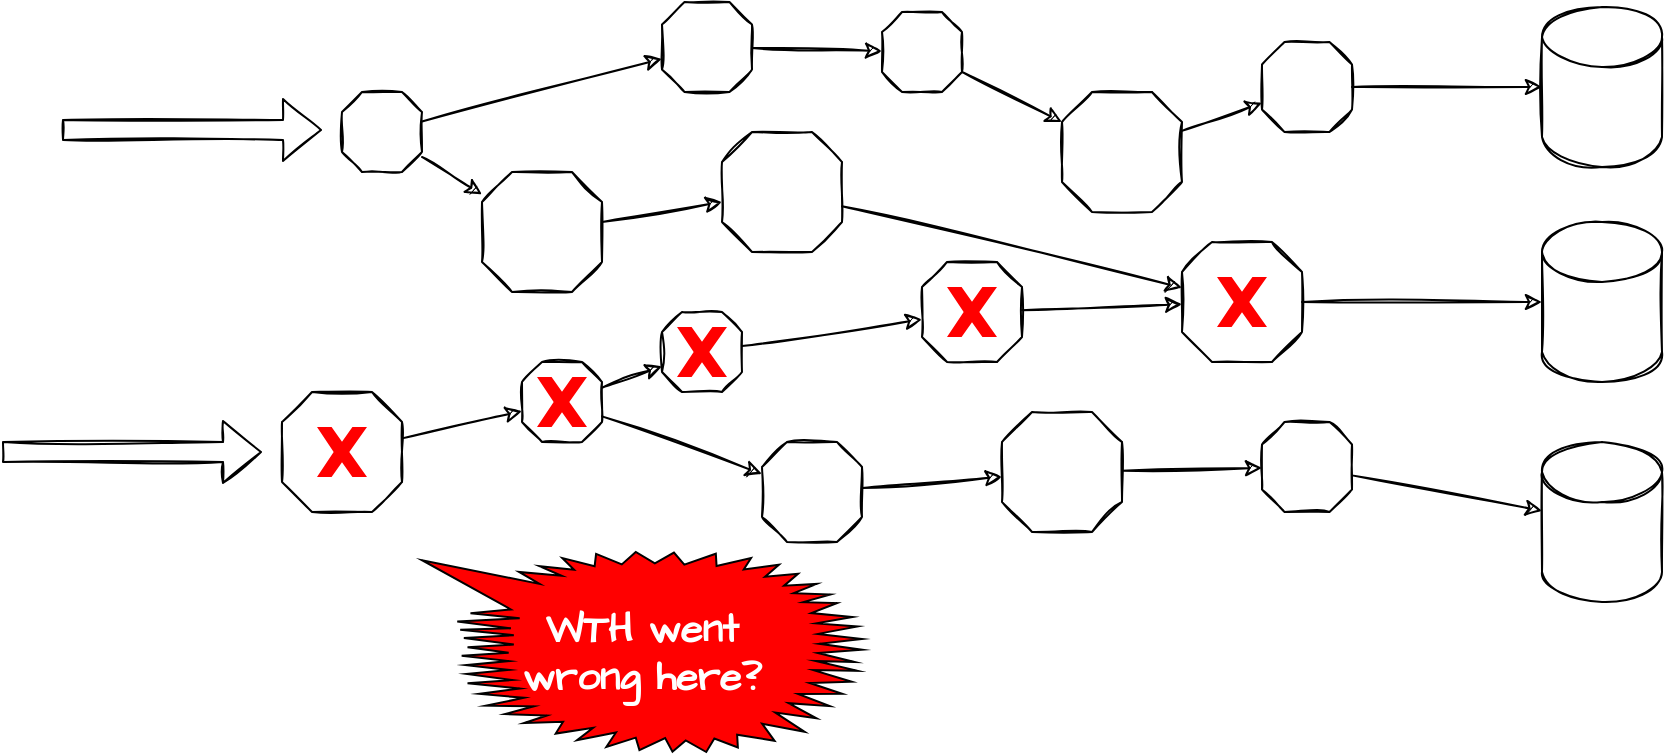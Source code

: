 <mxfile version="20.3.0" type="device"><diagram id="vRTI3hZeACqQ8aWLdLaT" name="Seite-1"><mxGraphModel dx="1106" dy="892" grid="1" gridSize="10" guides="1" tooltips="1" connect="1" arrows="1" fold="1" page="1" pageScale="1" pageWidth="1169" pageHeight="827" math="0" shadow="0"><root><mxCell id="0"/><mxCell id="1" parent="0"/><mxCell id="XFIvP5v60H3a02XJ2Jpd-1" value="" style="verticalLabelPosition=bottom;verticalAlign=top;html=1;shape=mxgraph.basic.polygon;polyCoords=[[0.25,0],[0.75,0],[1,0.25],[1,0.75],[0.75,1],[0.25,1],[0,0.75],[0,0.25]];polyline=0;sketch=1;hachureGap=4;fontFamily=Architects Daughter;fontSource=https%3A%2F%2Ffonts.googleapis.com%2Fcss%3Ffamily%3DArchitects%2BDaughter;fontSize=20;" vertex="1" parent="1"><mxGeometry x="260" y="120" width="40" height="40" as="geometry"/></mxCell><mxCell id="XFIvP5v60H3a02XJ2Jpd-2" value="" style="verticalLabelPosition=bottom;verticalAlign=top;html=1;shape=mxgraph.basic.polygon;polyCoords=[[0.25,0],[0.75,0],[1,0.25],[1,0.75],[0.75,1],[0.25,1],[0,0.75],[0,0.25]];polyline=0;sketch=1;hachureGap=4;fontFamily=Architects Daughter;fontSource=https%3A%2F%2Ffonts.googleapis.com%2Fcss%3Ffamily%3DArchitects%2BDaughter;fontSize=20;" vertex="1" parent="1"><mxGeometry x="330" y="160" width="60" height="60" as="geometry"/></mxCell><mxCell id="XFIvP5v60H3a02XJ2Jpd-3" value="" style="verticalLabelPosition=bottom;verticalAlign=top;html=1;shape=mxgraph.basic.polygon;polyCoords=[[0.25,0],[0.75,0],[1,0.25],[1,0.75],[0.75,1],[0.25,1],[0,0.75],[0,0.25]];polyline=0;sketch=1;hachureGap=4;fontFamily=Architects Daughter;fontSource=https%3A%2F%2Ffonts.googleapis.com%2Fcss%3Ffamily%3DArchitects%2BDaughter;fontSize=20;" vertex="1" parent="1"><mxGeometry x="350" y="255" width="40" height="40" as="geometry"/></mxCell><mxCell id="XFIvP5v60H3a02XJ2Jpd-4" value="" style="verticalLabelPosition=bottom;verticalAlign=top;html=1;shape=mxgraph.basic.polygon;polyCoords=[[0.25,0],[0.75,0],[1,0.25],[1,0.75],[0.75,1],[0.25,1],[0,0.75],[0,0.25]];polyline=0;sketch=1;hachureGap=4;fontFamily=Architects Daughter;fontSource=https%3A%2F%2Ffonts.googleapis.com%2Fcss%3Ffamily%3DArchitects%2BDaughter;fontSize=20;" vertex="1" parent="1"><mxGeometry x="230" y="270" width="60" height="60" as="geometry"/></mxCell><mxCell id="XFIvP5v60H3a02XJ2Jpd-5" value="" style="verticalLabelPosition=bottom;verticalAlign=top;html=1;shape=mxgraph.basic.polygon;polyCoords=[[0.25,0],[0.75,0],[1,0.25],[1,0.75],[0.75,1],[0.25,1],[0,0.75],[0,0.25]];polyline=0;sketch=1;hachureGap=4;fontFamily=Architects Daughter;fontSource=https%3A%2F%2Ffonts.googleapis.com%2Fcss%3Ffamily%3DArchitects%2BDaughter;fontSize=20;" vertex="1" parent="1"><mxGeometry x="420" y="75" width="45" height="45" as="geometry"/></mxCell><mxCell id="XFIvP5v60H3a02XJ2Jpd-6" value="" style="verticalLabelPosition=bottom;verticalAlign=top;html=1;shape=mxgraph.basic.polygon;polyCoords=[[0.25,0],[0.75,0],[1,0.25],[1,0.75],[0.75,1],[0.25,1],[0,0.75],[0,0.25]];polyline=0;sketch=1;hachureGap=4;fontFamily=Architects Daughter;fontSource=https%3A%2F%2Ffonts.googleapis.com%2Fcss%3Ffamily%3DArchitects%2BDaughter;fontSize=20;" vertex="1" parent="1"><mxGeometry x="550" y="205" width="50" height="50" as="geometry"/></mxCell><mxCell id="XFIvP5v60H3a02XJ2Jpd-7" value="" style="verticalLabelPosition=bottom;verticalAlign=top;html=1;shape=mxgraph.basic.polygon;polyCoords=[[0.25,0],[0.75,0],[1,0.25],[1,0.75],[0.75,1],[0.25,1],[0,0.75],[0,0.25]];polyline=0;sketch=1;hachureGap=4;fontFamily=Architects Daughter;fontSource=https%3A%2F%2Ffonts.googleapis.com%2Fcss%3Ffamily%3DArchitects%2BDaughter;fontSize=20;" vertex="1" parent="1"><mxGeometry x="470" y="295" width="50" height="50" as="geometry"/></mxCell><mxCell id="XFIvP5v60H3a02XJ2Jpd-8" value="" style="verticalLabelPosition=bottom;verticalAlign=top;html=1;shape=mxgraph.basic.polygon;polyCoords=[[0.25,0],[0.75,0],[1,0.25],[1,0.75],[0.75,1],[0.25,1],[0,0.75],[0,0.25]];polyline=0;sketch=1;hachureGap=4;fontFamily=Architects Daughter;fontSource=https%3A%2F%2Ffonts.googleapis.com%2Fcss%3Ffamily%3DArchitects%2BDaughter;fontSize=20;" vertex="1" parent="1"><mxGeometry x="420" y="230" width="40" height="40" as="geometry"/></mxCell><mxCell id="XFIvP5v60H3a02XJ2Jpd-9" value="" style="verticalLabelPosition=bottom;verticalAlign=top;html=1;shape=mxgraph.basic.polygon;polyCoords=[[0.25,0],[0.75,0],[1,0.25],[1,0.75],[0.75,1],[0.25,1],[0,0.75],[0,0.25]];polyline=0;sketch=1;hachureGap=4;fontFamily=Architects Daughter;fontSource=https%3A%2F%2Ffonts.googleapis.com%2Fcss%3Ffamily%3DArchitects%2BDaughter;fontSize=20;" vertex="1" parent="1"><mxGeometry x="450" y="140" width="60" height="60" as="geometry"/></mxCell><mxCell id="XFIvP5v60H3a02XJ2Jpd-10" value="" style="verticalLabelPosition=bottom;verticalAlign=top;html=1;shape=mxgraph.basic.polygon;polyCoords=[[0.25,0],[0.75,0],[1,0.25],[1,0.75],[0.75,1],[0.25,1],[0,0.75],[0,0.25]];polyline=0;sketch=1;hachureGap=4;fontFamily=Architects Daughter;fontSource=https%3A%2F%2Ffonts.googleapis.com%2Fcss%3Ffamily%3DArchitects%2BDaughter;fontSize=20;" vertex="1" parent="1"><mxGeometry x="530" y="80" width="40" height="40" as="geometry"/></mxCell><mxCell id="XFIvP5v60H3a02XJ2Jpd-11" value="" style="verticalLabelPosition=bottom;verticalAlign=top;html=1;shape=mxgraph.basic.polygon;polyCoords=[[0.25,0],[0.75,0],[1,0.25],[1,0.75],[0.75,1],[0.25,1],[0,0.75],[0,0.25]];polyline=0;sketch=1;hachureGap=4;fontFamily=Architects Daughter;fontSource=https%3A%2F%2Ffonts.googleapis.com%2Fcss%3Ffamily%3DArchitects%2BDaughter;fontSize=20;" vertex="1" parent="1"><mxGeometry x="620" y="120" width="60" height="60" as="geometry"/></mxCell><mxCell id="XFIvP5v60H3a02XJ2Jpd-12" value="" style="verticalLabelPosition=bottom;verticalAlign=top;html=1;shape=mxgraph.basic.polygon;polyCoords=[[0.25,0],[0.75,0],[1,0.25],[1,0.75],[0.75,1],[0.25,1],[0,0.75],[0,0.25]];polyline=0;sketch=1;hachureGap=4;fontFamily=Architects Daughter;fontSource=https%3A%2F%2Ffonts.googleapis.com%2Fcss%3Ffamily%3DArchitects%2BDaughter;fontSize=20;" vertex="1" parent="1"><mxGeometry x="590" y="280" width="60" height="60" as="geometry"/></mxCell><mxCell id="XFIvP5v60H3a02XJ2Jpd-13" value="" style="verticalLabelPosition=bottom;verticalAlign=top;html=1;shape=mxgraph.basic.polygon;polyCoords=[[0.25,0],[0.75,0],[1,0.25],[1,0.75],[0.75,1],[0.25,1],[0,0.75],[0,0.25]];polyline=0;sketch=1;hachureGap=4;fontFamily=Architects Daughter;fontSource=https%3A%2F%2Ffonts.googleapis.com%2Fcss%3Ffamily%3DArchitects%2BDaughter;fontSize=20;" vertex="1" parent="1"><mxGeometry x="680" y="195" width="60" height="60" as="geometry"/></mxCell><mxCell id="XFIvP5v60H3a02XJ2Jpd-14" value="" style="verticalLabelPosition=bottom;verticalAlign=top;html=1;shape=mxgraph.basic.polygon;polyCoords=[[0.25,0],[0.75,0],[1,0.25],[1,0.75],[0.75,1],[0.25,1],[0,0.75],[0,0.25]];polyline=0;sketch=1;hachureGap=4;fontFamily=Architects Daughter;fontSource=https%3A%2F%2Ffonts.googleapis.com%2Fcss%3Ffamily%3DArchitects%2BDaughter;fontSize=20;" vertex="1" parent="1"><mxGeometry x="720" y="285" width="45" height="45" as="geometry"/></mxCell><mxCell id="XFIvP5v60H3a02XJ2Jpd-15" value="" style="verticalLabelPosition=bottom;verticalAlign=top;html=1;shape=mxgraph.basic.polygon;polyCoords=[[0.25,0],[0.75,0],[1,0.25],[1,0.75],[0.75,1],[0.25,1],[0,0.75],[0,0.25]];polyline=0;sketch=1;hachureGap=4;fontFamily=Architects Daughter;fontSource=https%3A%2F%2Ffonts.googleapis.com%2Fcss%3Ffamily%3DArchitects%2BDaughter;fontSize=20;" vertex="1" parent="1"><mxGeometry x="720" y="95" width="45" height="45" as="geometry"/></mxCell><mxCell id="XFIvP5v60H3a02XJ2Jpd-16" value="" style="shape=cylinder3;whiteSpace=wrap;html=1;boundedLbl=1;backgroundOutline=1;size=15;sketch=1;" vertex="1" parent="1"><mxGeometry x="860" y="77.5" width="60" height="80" as="geometry"/></mxCell><mxCell id="XFIvP5v60H3a02XJ2Jpd-17" value="" style="shape=cylinder3;whiteSpace=wrap;html=1;boundedLbl=1;backgroundOutline=1;size=15;sketch=1;" vertex="1" parent="1"><mxGeometry x="860" y="185" width="60" height="80" as="geometry"/></mxCell><mxCell id="XFIvP5v60H3a02XJ2Jpd-18" value="" style="shape=cylinder3;whiteSpace=wrap;html=1;boundedLbl=1;backgroundOutline=1;size=15;sketch=1;" vertex="1" parent="1"><mxGeometry x="860" y="295" width="60" height="80" as="geometry"/></mxCell><mxCell id="XFIvP5v60H3a02XJ2Jpd-19" value="" style="endArrow=classic;html=1;rounded=0;fontFamily=Helvetica;fontSize=12;fontColor=default;sketch=1;" edge="1" parent="1" source="XFIvP5v60H3a02XJ2Jpd-1" target="XFIvP5v60H3a02XJ2Jpd-2"><mxGeometry width="50" height="50" relative="1" as="geometry"><mxPoint x="630" y="480" as="sourcePoint"/><mxPoint x="680" y="430" as="targetPoint"/></mxGeometry></mxCell><mxCell id="XFIvP5v60H3a02XJ2Jpd-20" value="" style="endArrow=classic;html=1;rounded=0;fontFamily=Helvetica;fontSize=12;fontColor=default;sketch=1;" edge="1" parent="1" source="XFIvP5v60H3a02XJ2Jpd-4" target="XFIvP5v60H3a02XJ2Jpd-3"><mxGeometry width="50" height="50" relative="1" as="geometry"><mxPoint x="310" y="162.5" as="sourcePoint"/><mxPoint x="340" y="181.25" as="targetPoint"/></mxGeometry></mxCell><mxCell id="XFIvP5v60H3a02XJ2Jpd-21" value="" style="endArrow=classic;html=1;rounded=0;labelBackgroundColor=default;sketch=1;strokeColor=default;fontFamily=Helvetica;fontSize=12;fontColor=default;shape=connector;" edge="1" parent="1" source="XFIvP5v60H3a02XJ2Jpd-3" target="XFIvP5v60H3a02XJ2Jpd-7"><mxGeometry width="50" height="50" relative="1" as="geometry"><mxPoint x="630" y="480" as="sourcePoint"/><mxPoint x="680" y="430" as="targetPoint"/></mxGeometry></mxCell><mxCell id="XFIvP5v60H3a02XJ2Jpd-22" value="" style="endArrow=classic;html=1;rounded=0;labelBackgroundColor=default;sketch=1;strokeColor=default;fontFamily=Helvetica;fontSize=12;fontColor=default;shape=connector;" edge="1" parent="1" source="XFIvP5v60H3a02XJ2Jpd-7" target="XFIvP5v60H3a02XJ2Jpd-12"><mxGeometry width="50" height="50" relative="1" as="geometry"><mxPoint x="640" y="490" as="sourcePoint"/><mxPoint x="690" y="440" as="targetPoint"/></mxGeometry></mxCell><mxCell id="XFIvP5v60H3a02XJ2Jpd-23" value="" style="endArrow=classic;html=1;rounded=0;labelBackgroundColor=default;sketch=1;strokeColor=default;fontFamily=Helvetica;fontSize=12;fontColor=default;shape=connector;" edge="1" parent="1" source="XFIvP5v60H3a02XJ2Jpd-12" target="XFIvP5v60H3a02XJ2Jpd-14"><mxGeometry width="50" height="50" relative="1" as="geometry"><mxPoint x="650" y="500" as="sourcePoint"/><mxPoint x="700" y="450" as="targetPoint"/></mxGeometry></mxCell><mxCell id="XFIvP5v60H3a02XJ2Jpd-24" value="" style="endArrow=classic;html=1;rounded=0;labelBackgroundColor=default;sketch=1;strokeColor=default;fontFamily=Helvetica;fontSize=12;fontColor=default;shape=connector;" edge="1" parent="1" source="XFIvP5v60H3a02XJ2Jpd-14" target="XFIvP5v60H3a02XJ2Jpd-18"><mxGeometry width="50" height="50" relative="1" as="geometry"><mxPoint x="660" y="510" as="sourcePoint"/><mxPoint x="710" y="460" as="targetPoint"/></mxGeometry></mxCell><mxCell id="XFIvP5v60H3a02XJ2Jpd-25" value="" style="endArrow=classic;html=1;rounded=0;labelBackgroundColor=default;sketch=1;strokeColor=default;fontFamily=Helvetica;fontSize=12;fontColor=default;shape=connector;" edge="1" parent="1" source="XFIvP5v60H3a02XJ2Jpd-3" target="XFIvP5v60H3a02XJ2Jpd-8"><mxGeometry width="50" height="50" relative="1" as="geometry"><mxPoint x="670" y="520" as="sourcePoint"/><mxPoint x="720" y="470" as="targetPoint"/></mxGeometry></mxCell><mxCell id="XFIvP5v60H3a02XJ2Jpd-26" value="" style="endArrow=classic;html=1;rounded=0;labelBackgroundColor=default;sketch=1;strokeColor=default;fontFamily=Helvetica;fontSize=12;fontColor=default;shape=connector;" edge="1" parent="1" source="XFIvP5v60H3a02XJ2Jpd-2" target="XFIvP5v60H3a02XJ2Jpd-9"><mxGeometry width="50" height="50" relative="1" as="geometry"><mxPoint x="680" y="530" as="sourcePoint"/><mxPoint x="730" y="480" as="targetPoint"/></mxGeometry></mxCell><mxCell id="XFIvP5v60H3a02XJ2Jpd-27" value="" style="endArrow=classic;html=1;rounded=0;labelBackgroundColor=default;sketch=1;strokeColor=default;fontFamily=Helvetica;fontSize=12;fontColor=default;shape=connector;" edge="1" parent="1" source="XFIvP5v60H3a02XJ2Jpd-8" target="XFIvP5v60H3a02XJ2Jpd-6"><mxGeometry width="50" height="50" relative="1" as="geometry"><mxPoint x="690" y="540" as="sourcePoint"/><mxPoint x="740" y="490" as="targetPoint"/></mxGeometry></mxCell><mxCell id="XFIvP5v60H3a02XJ2Jpd-28" value="" style="endArrow=classic;html=1;rounded=0;labelBackgroundColor=default;sketch=1;strokeColor=default;fontFamily=Helvetica;fontSize=12;fontColor=default;shape=connector;" edge="1" parent="1" source="XFIvP5v60H3a02XJ2Jpd-6" target="XFIvP5v60H3a02XJ2Jpd-13"><mxGeometry width="50" height="50" relative="1" as="geometry"><mxPoint x="700" y="550" as="sourcePoint"/><mxPoint x="750" y="500" as="targetPoint"/></mxGeometry></mxCell><mxCell id="XFIvP5v60H3a02XJ2Jpd-29" value="" style="endArrow=classic;html=1;rounded=0;labelBackgroundColor=default;sketch=1;strokeColor=default;fontFamily=Helvetica;fontSize=12;fontColor=default;shape=connector;" edge="1" parent="1" source="XFIvP5v60H3a02XJ2Jpd-13" target="XFIvP5v60H3a02XJ2Jpd-17"><mxGeometry width="50" height="50" relative="1" as="geometry"><mxPoint x="710" y="560" as="sourcePoint"/><mxPoint x="760" y="510" as="targetPoint"/></mxGeometry></mxCell><mxCell id="XFIvP5v60H3a02XJ2Jpd-30" value="" style="endArrow=classic;html=1;rounded=0;labelBackgroundColor=default;sketch=1;strokeColor=default;fontFamily=Helvetica;fontSize=12;fontColor=default;shape=connector;" edge="1" parent="1" source="XFIvP5v60H3a02XJ2Jpd-15" target="XFIvP5v60H3a02XJ2Jpd-16"><mxGeometry width="50" height="50" relative="1" as="geometry"><mxPoint x="720" y="570" as="sourcePoint"/><mxPoint x="770" y="520" as="targetPoint"/></mxGeometry></mxCell><mxCell id="XFIvP5v60H3a02XJ2Jpd-31" value="" style="endArrow=classic;html=1;rounded=0;labelBackgroundColor=default;sketch=1;strokeColor=default;fontFamily=Helvetica;fontSize=12;fontColor=default;shape=connector;" edge="1" parent="1" source="XFIvP5v60H3a02XJ2Jpd-1" target="XFIvP5v60H3a02XJ2Jpd-5"><mxGeometry width="50" height="50" relative="1" as="geometry"><mxPoint x="730" y="580" as="sourcePoint"/><mxPoint x="780" y="530" as="targetPoint"/></mxGeometry></mxCell><mxCell id="XFIvP5v60H3a02XJ2Jpd-32" value="" style="endArrow=classic;html=1;rounded=0;labelBackgroundColor=default;sketch=1;strokeColor=default;fontFamily=Helvetica;fontSize=12;fontColor=default;shape=connector;" edge="1" parent="1" source="XFIvP5v60H3a02XJ2Jpd-5" target="XFIvP5v60H3a02XJ2Jpd-10"><mxGeometry width="50" height="50" relative="1" as="geometry"><mxPoint x="740" y="590" as="sourcePoint"/><mxPoint x="790" y="540" as="targetPoint"/></mxGeometry></mxCell><mxCell id="XFIvP5v60H3a02XJ2Jpd-33" value="" style="endArrow=classic;html=1;rounded=0;labelBackgroundColor=default;sketch=1;strokeColor=default;fontFamily=Helvetica;fontSize=12;fontColor=default;shape=connector;" edge="1" parent="1" source="XFIvP5v60H3a02XJ2Jpd-10" target="XFIvP5v60H3a02XJ2Jpd-11"><mxGeometry width="50" height="50" relative="1" as="geometry"><mxPoint x="750" y="600" as="sourcePoint"/><mxPoint x="800" y="550" as="targetPoint"/></mxGeometry></mxCell><mxCell id="XFIvP5v60H3a02XJ2Jpd-34" value="" style="endArrow=classic;html=1;rounded=0;labelBackgroundColor=default;sketch=1;strokeColor=default;fontFamily=Helvetica;fontSize=12;fontColor=default;shape=connector;" edge="1" parent="1" source="XFIvP5v60H3a02XJ2Jpd-11" target="XFIvP5v60H3a02XJ2Jpd-15"><mxGeometry width="50" height="50" relative="1" as="geometry"><mxPoint x="760" y="610" as="sourcePoint"/><mxPoint x="810" y="560" as="targetPoint"/></mxGeometry></mxCell><mxCell id="XFIvP5v60H3a02XJ2Jpd-35" value="" style="endArrow=classic;html=1;rounded=0;labelBackgroundColor=default;sketch=1;strokeColor=default;fontFamily=Helvetica;fontSize=12;fontColor=default;shape=connector;" edge="1" parent="1" source="XFIvP5v60H3a02XJ2Jpd-9" target="XFIvP5v60H3a02XJ2Jpd-13"><mxGeometry width="50" height="50" relative="1" as="geometry"><mxPoint x="770" y="620" as="sourcePoint"/><mxPoint x="820" y="570" as="targetPoint"/></mxGeometry></mxCell><mxCell id="XFIvP5v60H3a02XJ2Jpd-36" value="" style="shape=flexArrow;endArrow=classic;html=1;rounded=0;labelBackgroundColor=default;sketch=1;strokeColor=default;fontFamily=Helvetica;fontSize=12;fontColor=default;" edge="1" parent="1"><mxGeometry width="50" height="50" relative="1" as="geometry"><mxPoint x="90" y="300" as="sourcePoint"/><mxPoint x="220" y="300" as="targetPoint"/></mxGeometry></mxCell><mxCell id="XFIvP5v60H3a02XJ2Jpd-37" value="" style="shape=flexArrow;endArrow=classic;html=1;rounded=0;labelBackgroundColor=default;sketch=1;strokeColor=default;fontFamily=Helvetica;fontSize=12;fontColor=default;" edge="1" parent="1"><mxGeometry width="50" height="50" relative="1" as="geometry"><mxPoint x="120" y="139" as="sourcePoint"/><mxPoint x="250" y="139" as="targetPoint"/></mxGeometry></mxCell><mxCell id="XFIvP5v60H3a02XJ2Jpd-38" value="" style="verticalLabelPosition=bottom;verticalAlign=top;html=1;shape=mxgraph.basic.x;fillColor=#FF0000;strokeColor=none;sketch=0;" vertex="1" parent="1"><mxGeometry x="697.5" y="212.5" width="25" height="25" as="geometry"/></mxCell><mxCell id="XFIvP5v60H3a02XJ2Jpd-39" value="" style="verticalLabelPosition=bottom;verticalAlign=top;html=1;shape=mxgraph.basic.x;fillColor=#FF0000;strokeColor=none;sketch=0;" vertex="1" parent="1"><mxGeometry x="562.5" y="217.5" width="25" height="25" as="geometry"/></mxCell><mxCell id="XFIvP5v60H3a02XJ2Jpd-41" value="" style="verticalLabelPosition=bottom;verticalAlign=top;html=1;shape=mxgraph.basic.x;fillColor=#FF0000;strokeColor=none;sketch=0;" vertex="1" parent="1"><mxGeometry x="427.5" y="237.5" width="25" height="25" as="geometry"/></mxCell><mxCell id="XFIvP5v60H3a02XJ2Jpd-42" value="" style="verticalLabelPosition=bottom;verticalAlign=top;html=1;shape=mxgraph.basic.x;fillColor=#FF0000;strokeColor=none;sketch=0;" vertex="1" parent="1"><mxGeometry x="357.5" y="262.5" width="25" height="25" as="geometry"/></mxCell><mxCell id="XFIvP5v60H3a02XJ2Jpd-43" value="" style="verticalLabelPosition=bottom;verticalAlign=top;html=1;shape=mxgraph.basic.x;fillColor=#FF0000;strokeColor=none;sketch=0;" vertex="1" parent="1"><mxGeometry x="247.5" y="287.5" width="25" height="25" as="geometry"/></mxCell><mxCell id="XFIvP5v60H3a02XJ2Jpd-44" value="&lt;font color=&quot;#ffffff&quot; data-font-src=&quot;https://fonts.googleapis.com/css?family=Architects+Daughter&quot; face=&quot;Architects Daughter&quot; style=&quot;font-size: 20px;&quot;&gt;&lt;b&gt;WTH went &lt;br&gt;wrong here?&lt;/b&gt;&lt;/font&gt;" style="whiteSpace=wrap;html=1;shape=mxgraph.basic.loud_callout;sketch=0;fillColor=#FF0000;direction=south;align=center;" vertex="1" parent="1"><mxGeometry x="300" y="350" width="220" height="100" as="geometry"/></mxCell></root></mxGraphModel></diagram></mxfile>
